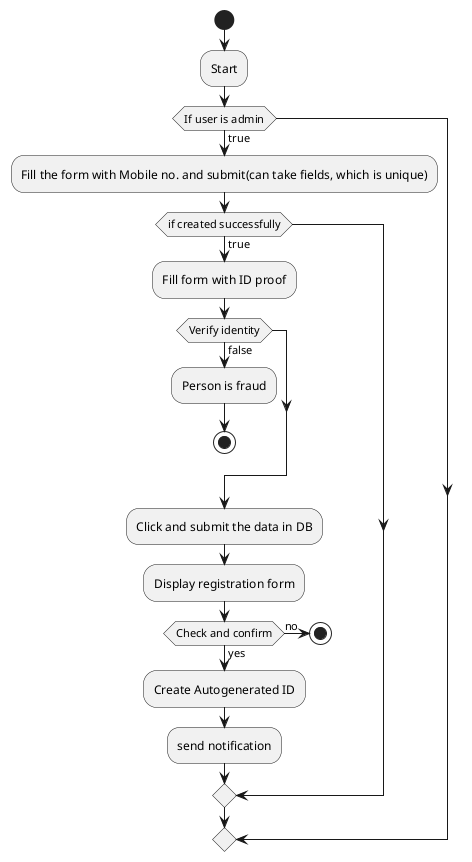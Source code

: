 @startuml
'https://plantuml.com/activity-diagram-beta

start
:Start;

if (If user is admin) then (true)
  :Fill the form with Mobile no. and submit(can take fields, which is unique);

  if (if created successfully) then (true)
    :Fill form with ID proof;

    if (Verify identity) then (false)
    :Person is fraud;
      stop


    endif

:Click and submit the data in DB;

:Display registration form;

    if (Check and confirm) then (yes)
      :Create Autogenerated ID;
      :send notification;
    else (no)





stop

@enduml
